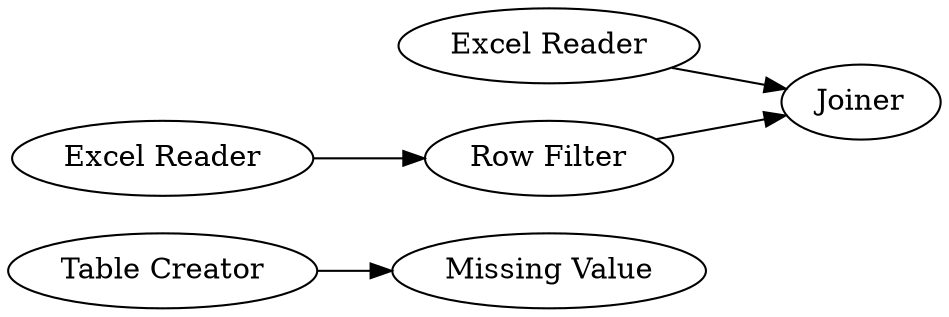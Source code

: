 digraph {
	"5328962648489940805_5" [label="Table Creator"]
	"5328962648489940805_1" [label="Excel Reader"]
	"5328962648489940805_3" [label="Row Filter"]
	"5328962648489940805_6" [label="Missing Value"]
	"5328962648489940805_4" [label=Joiner]
	"5328962648489940805_2" [label="Excel Reader"]
	"5328962648489940805_1" -> "5328962648489940805_4"
	"5328962648489940805_2" -> "5328962648489940805_3"
	"5328962648489940805_5" -> "5328962648489940805_6"
	"5328962648489940805_3" -> "5328962648489940805_4"
	rankdir=LR
}

